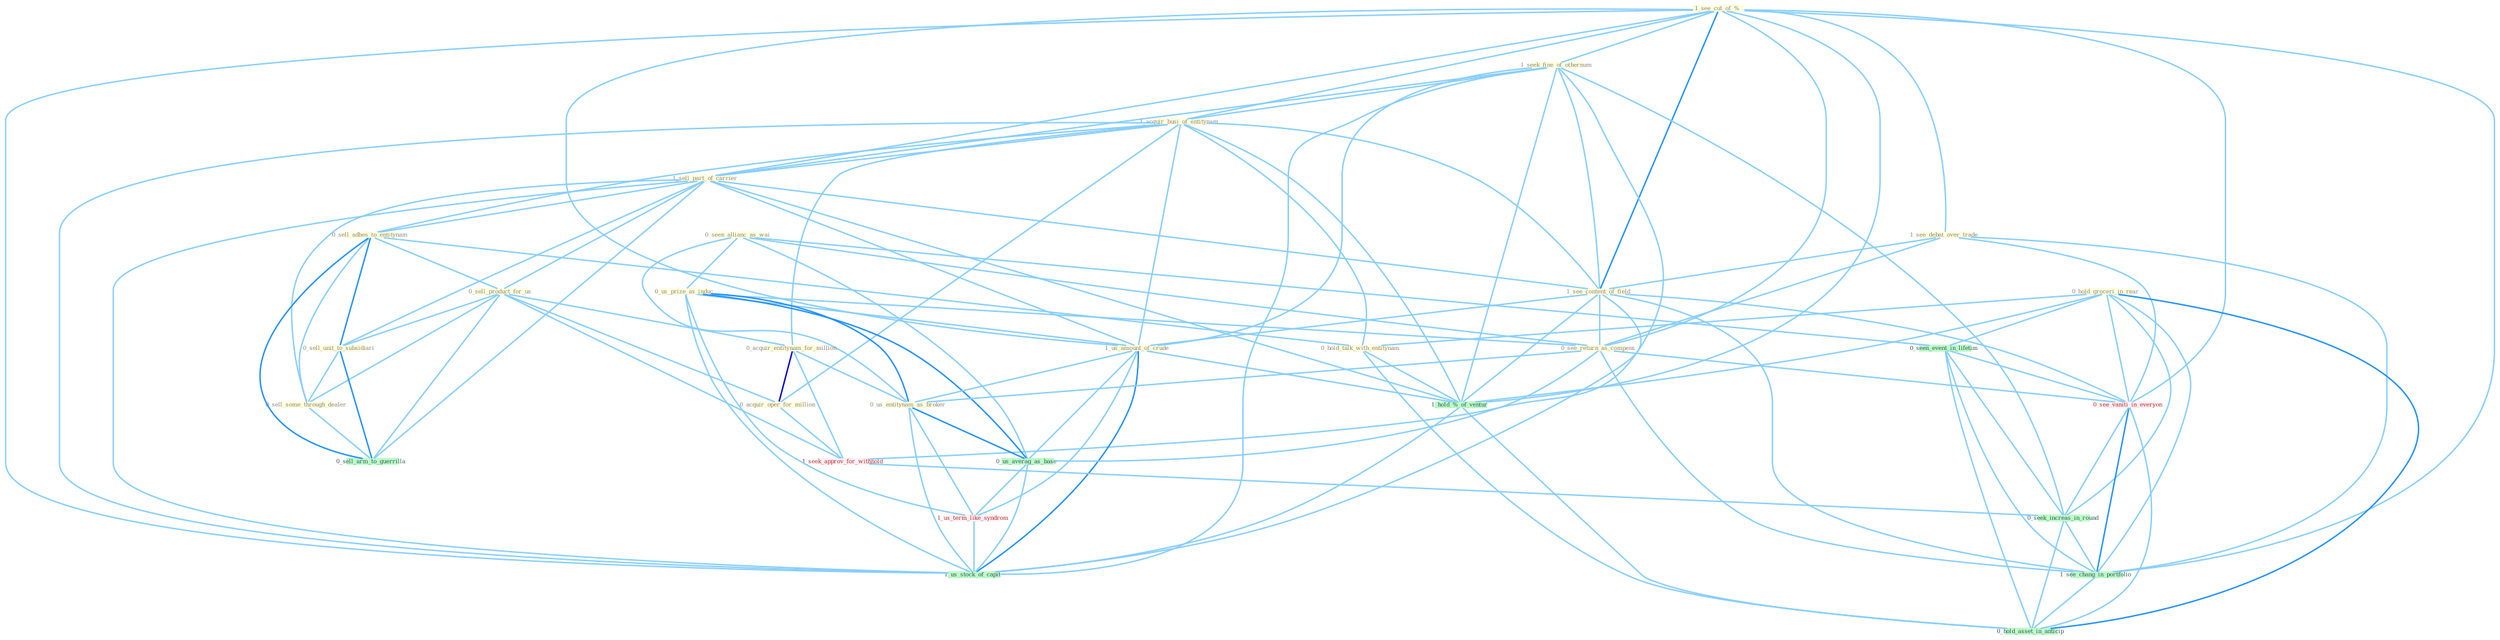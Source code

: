 Graph G{ 
    node
    [shape=polygon,style=filled,width=.5,height=.06,color="#BDFCC9",fixedsize=true,fontsize=4,
    fontcolor="#2f4f4f"];
    {node
    [color="#ffffe0", fontcolor="#8b7d6b"] "0_seen_allianc_as_wai " "1_see_cut_of_% " "1_seek_fine_of_othernum " "1_acquir_busi_of_entitynam " "1_sell_part_of_carrier " "0_sell_adhes_to_entitynam " "1_see_debat_over_trade " "1_see_content_of_field " "0_sell_product_for_us " "0_us_prize_as_induc " "0_acquir_entitynam_for_million " "0_sell_unit_to_subsidiari " "0_hold_groceri_in_rear " "0_hold_talk_with_entitynam " "1_us_amount_of_crude " "0_see_return_as_compens " "0_us_entitynam_as_broker " "0_sell_some_through_dealer " "0_acquir_oper_for_million "}
{node [color="#fff0f5", fontcolor="#b22222"] "1_us_term_like_syndrom " "1_seek_approv_for_withhold " "0_see_vaniti_in_everyon "}
edge [color="#B0E2FF"];

	"0_seen_allianc_as_wai " -- "0_us_prize_as_induc " [w="1", color="#87cefa" ];
	"0_seen_allianc_as_wai " -- "0_see_return_as_compens " [w="1", color="#87cefa" ];
	"0_seen_allianc_as_wai " -- "0_us_entitynam_as_broker " [w="1", color="#87cefa" ];
	"0_seen_allianc_as_wai " -- "0_seen_event_in_lifetim " [w="1", color="#87cefa" ];
	"0_seen_allianc_as_wai " -- "0_us_averag_as_base " [w="1", color="#87cefa" ];
	"1_see_cut_of_% " -- "1_seek_fine_of_othernum " [w="1", color="#87cefa" ];
	"1_see_cut_of_% " -- "1_acquir_busi_of_entitynam " [w="1", color="#87cefa" ];
	"1_see_cut_of_% " -- "1_sell_part_of_carrier " [w="1", color="#87cefa" ];
	"1_see_cut_of_% " -- "1_see_debat_over_trade " [w="1", color="#87cefa" ];
	"1_see_cut_of_% " -- "1_see_content_of_field " [w="2", color="#1e90ff" , len=0.8];
	"1_see_cut_of_% " -- "1_us_amount_of_crude " [w="1", color="#87cefa" ];
	"1_see_cut_of_% " -- "0_see_return_as_compens " [w="1", color="#87cefa" ];
	"1_see_cut_of_% " -- "1_hold_%_of_ventur " [w="1", color="#87cefa" ];
	"1_see_cut_of_% " -- "0_see_vaniti_in_everyon " [w="1", color="#87cefa" ];
	"1_see_cut_of_% " -- "1_us_stock_of_capit " [w="1", color="#87cefa" ];
	"1_see_cut_of_% " -- "1_see_chang_in_portfolio " [w="1", color="#87cefa" ];
	"1_seek_fine_of_othernum " -- "1_acquir_busi_of_entitynam " [w="1", color="#87cefa" ];
	"1_seek_fine_of_othernum " -- "1_sell_part_of_carrier " [w="1", color="#87cefa" ];
	"1_seek_fine_of_othernum " -- "1_see_content_of_field " [w="1", color="#87cefa" ];
	"1_seek_fine_of_othernum " -- "1_us_amount_of_crude " [w="1", color="#87cefa" ];
	"1_seek_fine_of_othernum " -- "1_seek_approv_for_withhold " [w="1", color="#87cefa" ];
	"1_seek_fine_of_othernum " -- "1_hold_%_of_ventur " [w="1", color="#87cefa" ];
	"1_seek_fine_of_othernum " -- "0_seek_increas_in_round " [w="1", color="#87cefa" ];
	"1_seek_fine_of_othernum " -- "1_us_stock_of_capit " [w="1", color="#87cefa" ];
	"1_acquir_busi_of_entitynam " -- "1_sell_part_of_carrier " [w="1", color="#87cefa" ];
	"1_acquir_busi_of_entitynam " -- "0_sell_adhes_to_entitynam " [w="1", color="#87cefa" ];
	"1_acquir_busi_of_entitynam " -- "1_see_content_of_field " [w="1", color="#87cefa" ];
	"1_acquir_busi_of_entitynam " -- "0_acquir_entitynam_for_million " [w="1", color="#87cefa" ];
	"1_acquir_busi_of_entitynam " -- "0_hold_talk_with_entitynam " [w="1", color="#87cefa" ];
	"1_acquir_busi_of_entitynam " -- "1_us_amount_of_crude " [w="1", color="#87cefa" ];
	"1_acquir_busi_of_entitynam " -- "0_acquir_oper_for_million " [w="1", color="#87cefa" ];
	"1_acquir_busi_of_entitynam " -- "1_hold_%_of_ventur " [w="1", color="#87cefa" ];
	"1_acquir_busi_of_entitynam " -- "1_us_stock_of_capit " [w="1", color="#87cefa" ];
	"1_sell_part_of_carrier " -- "0_sell_adhes_to_entitynam " [w="1", color="#87cefa" ];
	"1_sell_part_of_carrier " -- "1_see_content_of_field " [w="1", color="#87cefa" ];
	"1_sell_part_of_carrier " -- "0_sell_product_for_us " [w="1", color="#87cefa" ];
	"1_sell_part_of_carrier " -- "0_sell_unit_to_subsidiari " [w="1", color="#87cefa" ];
	"1_sell_part_of_carrier " -- "1_us_amount_of_crude " [w="1", color="#87cefa" ];
	"1_sell_part_of_carrier " -- "0_sell_some_through_dealer " [w="1", color="#87cefa" ];
	"1_sell_part_of_carrier " -- "1_hold_%_of_ventur " [w="1", color="#87cefa" ];
	"1_sell_part_of_carrier " -- "0_sell_arm_to_guerrilla " [w="1", color="#87cefa" ];
	"1_sell_part_of_carrier " -- "1_us_stock_of_capit " [w="1", color="#87cefa" ];
	"0_sell_adhes_to_entitynam " -- "0_sell_product_for_us " [w="1", color="#87cefa" ];
	"0_sell_adhes_to_entitynam " -- "0_sell_unit_to_subsidiari " [w="2", color="#1e90ff" , len=0.8];
	"0_sell_adhes_to_entitynam " -- "0_hold_talk_with_entitynam " [w="1", color="#87cefa" ];
	"0_sell_adhes_to_entitynam " -- "0_sell_some_through_dealer " [w="1", color="#87cefa" ];
	"0_sell_adhes_to_entitynam " -- "0_sell_arm_to_guerrilla " [w="2", color="#1e90ff" , len=0.8];
	"1_see_debat_over_trade " -- "1_see_content_of_field " [w="1", color="#87cefa" ];
	"1_see_debat_over_trade " -- "0_see_return_as_compens " [w="1", color="#87cefa" ];
	"1_see_debat_over_trade " -- "0_see_vaniti_in_everyon " [w="1", color="#87cefa" ];
	"1_see_debat_over_trade " -- "1_see_chang_in_portfolio " [w="1", color="#87cefa" ];
	"1_see_content_of_field " -- "1_us_amount_of_crude " [w="1", color="#87cefa" ];
	"1_see_content_of_field " -- "0_see_return_as_compens " [w="1", color="#87cefa" ];
	"1_see_content_of_field " -- "1_hold_%_of_ventur " [w="1", color="#87cefa" ];
	"1_see_content_of_field " -- "0_see_vaniti_in_everyon " [w="1", color="#87cefa" ];
	"1_see_content_of_field " -- "1_us_stock_of_capit " [w="1", color="#87cefa" ];
	"1_see_content_of_field " -- "1_see_chang_in_portfolio " [w="1", color="#87cefa" ];
	"0_sell_product_for_us " -- "0_acquir_entitynam_for_million " [w="1", color="#87cefa" ];
	"0_sell_product_for_us " -- "0_sell_unit_to_subsidiari " [w="1", color="#87cefa" ];
	"0_sell_product_for_us " -- "0_sell_some_through_dealer " [w="1", color="#87cefa" ];
	"0_sell_product_for_us " -- "0_acquir_oper_for_million " [w="1", color="#87cefa" ];
	"0_sell_product_for_us " -- "1_seek_approv_for_withhold " [w="1", color="#87cefa" ];
	"0_sell_product_for_us " -- "0_sell_arm_to_guerrilla " [w="1", color="#87cefa" ];
	"0_us_prize_as_induc " -- "1_us_amount_of_crude " [w="1", color="#87cefa" ];
	"0_us_prize_as_induc " -- "0_see_return_as_compens " [w="1", color="#87cefa" ];
	"0_us_prize_as_induc " -- "0_us_entitynam_as_broker " [w="2", color="#1e90ff" , len=0.8];
	"0_us_prize_as_induc " -- "0_us_averag_as_base " [w="2", color="#1e90ff" , len=0.8];
	"0_us_prize_as_induc " -- "1_us_term_like_syndrom " [w="1", color="#87cefa" ];
	"0_us_prize_as_induc " -- "1_us_stock_of_capit " [w="1", color="#87cefa" ];
	"0_acquir_entitynam_for_million " -- "0_us_entitynam_as_broker " [w="1", color="#87cefa" ];
	"0_acquir_entitynam_for_million " -- "0_acquir_oper_for_million " [w="3", color="#0000cd" , len=0.6];
	"0_acquir_entitynam_for_million " -- "1_seek_approv_for_withhold " [w="1", color="#87cefa" ];
	"0_sell_unit_to_subsidiari " -- "0_sell_some_through_dealer " [w="1", color="#87cefa" ];
	"0_sell_unit_to_subsidiari " -- "0_sell_arm_to_guerrilla " [w="2", color="#1e90ff" , len=0.8];
	"0_hold_groceri_in_rear " -- "0_hold_talk_with_entitynam " [w="1", color="#87cefa" ];
	"0_hold_groceri_in_rear " -- "0_seen_event_in_lifetim " [w="1", color="#87cefa" ];
	"0_hold_groceri_in_rear " -- "1_hold_%_of_ventur " [w="1", color="#87cefa" ];
	"0_hold_groceri_in_rear " -- "0_see_vaniti_in_everyon " [w="1", color="#87cefa" ];
	"0_hold_groceri_in_rear " -- "0_seek_increas_in_round " [w="1", color="#87cefa" ];
	"0_hold_groceri_in_rear " -- "1_see_chang_in_portfolio " [w="1", color="#87cefa" ];
	"0_hold_groceri_in_rear " -- "0_hold_asset_in_anticip " [w="2", color="#1e90ff" , len=0.8];
	"0_hold_talk_with_entitynam " -- "1_hold_%_of_ventur " [w="1", color="#87cefa" ];
	"0_hold_talk_with_entitynam " -- "0_hold_asset_in_anticip " [w="1", color="#87cefa" ];
	"1_us_amount_of_crude " -- "0_us_entitynam_as_broker " [w="1", color="#87cefa" ];
	"1_us_amount_of_crude " -- "0_us_averag_as_base " [w="1", color="#87cefa" ];
	"1_us_amount_of_crude " -- "1_us_term_like_syndrom " [w="1", color="#87cefa" ];
	"1_us_amount_of_crude " -- "1_hold_%_of_ventur " [w="1", color="#87cefa" ];
	"1_us_amount_of_crude " -- "1_us_stock_of_capit " [w="2", color="#1e90ff" , len=0.8];
	"0_see_return_as_compens " -- "0_us_entitynam_as_broker " [w="1", color="#87cefa" ];
	"0_see_return_as_compens " -- "0_us_averag_as_base " [w="1", color="#87cefa" ];
	"0_see_return_as_compens " -- "0_see_vaniti_in_everyon " [w="1", color="#87cefa" ];
	"0_see_return_as_compens " -- "1_see_chang_in_portfolio " [w="1", color="#87cefa" ];
	"0_us_entitynam_as_broker " -- "0_us_averag_as_base " [w="2", color="#1e90ff" , len=0.8];
	"0_us_entitynam_as_broker " -- "1_us_term_like_syndrom " [w="1", color="#87cefa" ];
	"0_us_entitynam_as_broker " -- "1_us_stock_of_capit " [w="1", color="#87cefa" ];
	"0_sell_some_through_dealer " -- "0_sell_arm_to_guerrilla " [w="1", color="#87cefa" ];
	"0_acquir_oper_for_million " -- "1_seek_approv_for_withhold " [w="1", color="#87cefa" ];
	"0_seen_event_in_lifetim " -- "0_see_vaniti_in_everyon " [w="1", color="#87cefa" ];
	"0_seen_event_in_lifetim " -- "0_seek_increas_in_round " [w="1", color="#87cefa" ];
	"0_seen_event_in_lifetim " -- "1_see_chang_in_portfolio " [w="1", color="#87cefa" ];
	"0_seen_event_in_lifetim " -- "0_hold_asset_in_anticip " [w="1", color="#87cefa" ];
	"0_us_averag_as_base " -- "1_us_term_like_syndrom " [w="1", color="#87cefa" ];
	"0_us_averag_as_base " -- "1_us_stock_of_capit " [w="1", color="#87cefa" ];
	"1_us_term_like_syndrom " -- "1_us_stock_of_capit " [w="1", color="#87cefa" ];
	"1_seek_approv_for_withhold " -- "0_seek_increas_in_round " [w="1", color="#87cefa" ];
	"1_hold_%_of_ventur " -- "1_us_stock_of_capit " [w="1", color="#87cefa" ];
	"1_hold_%_of_ventur " -- "0_hold_asset_in_anticip " [w="1", color="#87cefa" ];
	"0_see_vaniti_in_everyon " -- "0_seek_increas_in_round " [w="1", color="#87cefa" ];
	"0_see_vaniti_in_everyon " -- "1_see_chang_in_portfolio " [w="2", color="#1e90ff" , len=0.8];
	"0_see_vaniti_in_everyon " -- "0_hold_asset_in_anticip " [w="1", color="#87cefa" ];
	"0_seek_increas_in_round " -- "1_see_chang_in_portfolio " [w="1", color="#87cefa" ];
	"0_seek_increas_in_round " -- "0_hold_asset_in_anticip " [w="1", color="#87cefa" ];
	"1_see_chang_in_portfolio " -- "0_hold_asset_in_anticip " [w="1", color="#87cefa" ];
}